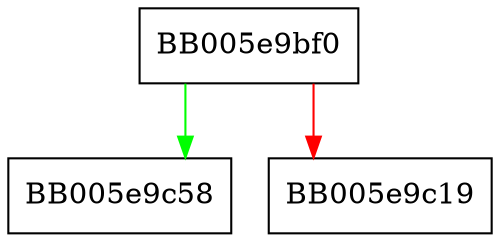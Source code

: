 digraph ossl_method_construct_this {
  node [shape="box"];
  graph [splines=ortho];
  BB005e9bf0 -> BB005e9c58 [color="green"];
  BB005e9bf0 -> BB005e9c19 [color="red"];
}